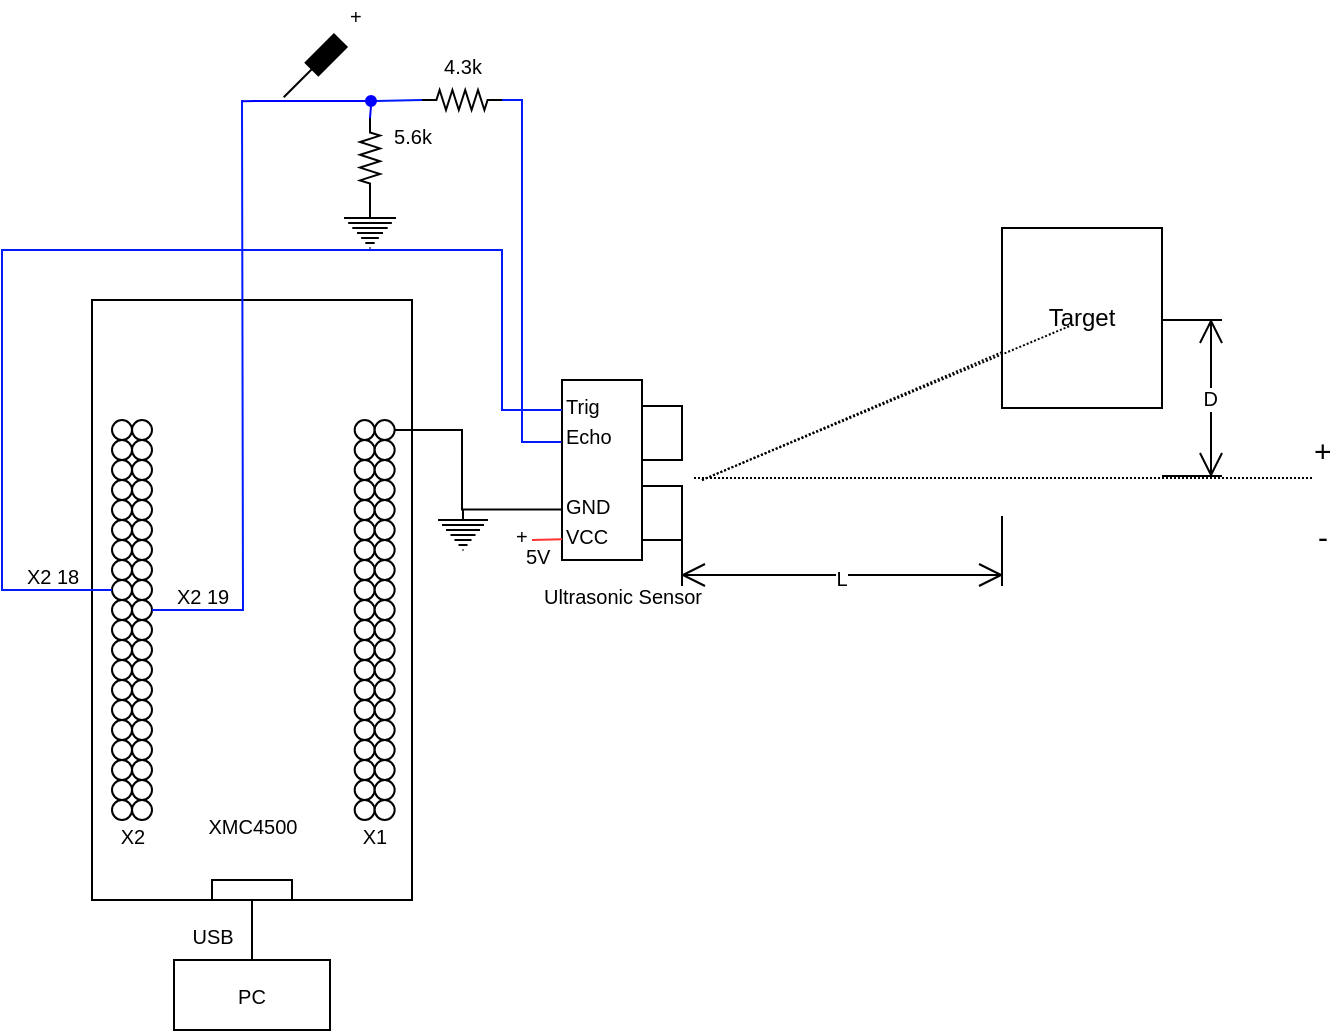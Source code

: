 <mxfile version="13.6.2" type="device" pages="2"><diagram id="d18323a0-8f4e-03e0-718f-3ed77b151b20" name="Circuit"><mxGraphModel dx="925" dy="632" grid="1" gridSize="10" guides="1" tooltips="1" connect="1" arrows="1" fold="1" page="1" pageScale="1" pageWidth="826" pageHeight="1169" math="0" shadow="0"><root><mxCell id="0"/><mxCell id="1" parent="0"/><mxCell id="71e8b754fde07c8-1" value="" style="endArrow=none;html=1;strokeColor=#000000;strokeWidth=1;fontFamily=Helvetica;fontSize=12;fontColor=#000000;dashed=1;dashPattern=1 1;" parent="1" edge="1"><mxGeometry width="50" height="50" relative="1" as="geometry"><mxPoint x="466" y="309" as="sourcePoint"/><mxPoint x="776" y="309" as="targetPoint"/></mxGeometry></mxCell><mxCell id="1975bbca6382c4e8-42" value="" style="rounded=0;whiteSpace=wrap;html=1;shadow=0;strokeWidth=1;align=center;" parent="1" vertex="1"><mxGeometry x="165" y="220" width="160" height="300" as="geometry"/></mxCell><mxCell id="1975bbca6382c4e8-2" value="" style="ellipse;whiteSpace=wrap;html=1;shadow=0;strokeWidth=1;align=center;" parent="1" vertex="1"><mxGeometry x="175" y="280" width="10" height="10" as="geometry"/></mxCell><mxCell id="1975bbca6382c4e8-3" value="" style="ellipse;whiteSpace=wrap;html=1;shadow=0;strokeWidth=1;align=center;" parent="1" vertex="1"><mxGeometry x="185" y="280" width="10" height="10" as="geometry"/></mxCell><mxCell id="1975bbca6382c4e8-4" value="" style="ellipse;whiteSpace=wrap;html=1;shadow=0;strokeWidth=1;align=center;" parent="1" vertex="1"><mxGeometry x="175" y="290" width="10" height="10" as="geometry"/></mxCell><mxCell id="1975bbca6382c4e8-5" value="" style="ellipse;whiteSpace=wrap;html=1;shadow=0;strokeWidth=1;align=center;" parent="1" vertex="1"><mxGeometry x="185" y="290" width="10" height="10" as="geometry"/></mxCell><mxCell id="1975bbca6382c4e8-6" value="" style="ellipse;whiteSpace=wrap;html=1;shadow=0;strokeWidth=1;align=center;" parent="1" vertex="1"><mxGeometry x="175" y="300" width="10" height="10" as="geometry"/></mxCell><mxCell id="1975bbca6382c4e8-7" value="" style="ellipse;whiteSpace=wrap;html=1;shadow=0;strokeWidth=1;align=center;" parent="1" vertex="1"><mxGeometry x="185" y="300" width="10" height="10" as="geometry"/></mxCell><mxCell id="1975bbca6382c4e8-8" value="" style="ellipse;whiteSpace=wrap;html=1;shadow=0;strokeWidth=1;align=center;" parent="1" vertex="1"><mxGeometry x="175" y="310" width="10" height="10" as="geometry"/></mxCell><mxCell id="1975bbca6382c4e8-9" value="" style="ellipse;whiteSpace=wrap;html=1;shadow=0;strokeWidth=1;align=center;" parent="1" vertex="1"><mxGeometry x="185" y="310" width="10" height="10" as="geometry"/></mxCell><mxCell id="1975bbca6382c4e8-10" value="" style="ellipse;whiteSpace=wrap;html=1;shadow=0;strokeWidth=1;align=center;" parent="1" vertex="1"><mxGeometry x="175" y="320" width="10" height="10" as="geometry"/></mxCell><mxCell id="1975bbca6382c4e8-11" value="" style="ellipse;whiteSpace=wrap;html=1;shadow=0;strokeWidth=1;align=center;" parent="1" vertex="1"><mxGeometry x="185" y="320" width="10" height="10" as="geometry"/></mxCell><mxCell id="1975bbca6382c4e8-12" value="" style="ellipse;whiteSpace=wrap;html=1;shadow=0;strokeWidth=1;align=center;" parent="1" vertex="1"><mxGeometry x="175" y="330" width="10" height="10" as="geometry"/></mxCell><mxCell id="1975bbca6382c4e8-13" value="" style="ellipse;whiteSpace=wrap;html=1;shadow=0;strokeWidth=1;align=center;" parent="1" vertex="1"><mxGeometry x="185" y="330" width="10" height="10" as="geometry"/></mxCell><mxCell id="1975bbca6382c4e8-14" value="" style="ellipse;whiteSpace=wrap;html=1;shadow=0;strokeWidth=1;align=center;" parent="1" vertex="1"><mxGeometry x="175" y="340" width="10" height="10" as="geometry"/></mxCell><mxCell id="1975bbca6382c4e8-15" value="" style="ellipse;whiteSpace=wrap;html=1;shadow=0;strokeWidth=1;align=center;" parent="1" vertex="1"><mxGeometry x="185" y="340" width="10" height="10" as="geometry"/></mxCell><mxCell id="1975bbca6382c4e8-16" value="" style="ellipse;whiteSpace=wrap;html=1;shadow=0;strokeWidth=1;align=center;" parent="1" vertex="1"><mxGeometry x="175" y="350" width="10" height="10" as="geometry"/></mxCell><mxCell id="1975bbca6382c4e8-17" value="" style="ellipse;whiteSpace=wrap;html=1;shadow=0;strokeWidth=1;align=center;" parent="1" vertex="1"><mxGeometry x="185" y="350" width="10" height="10" as="geometry"/></mxCell><mxCell id="1975bbca6382c4e8-18" value="" style="ellipse;whiteSpace=wrap;html=1;shadow=0;strokeWidth=1;align=center;" parent="1" vertex="1"><mxGeometry x="175" y="360" width="10" height="10" as="geometry"/></mxCell><mxCell id="1975bbca6382c4e8-19" value="" style="ellipse;whiteSpace=wrap;html=1;shadow=0;strokeWidth=1;align=center;" parent="1" vertex="1"><mxGeometry x="185" y="360" width="10" height="10" as="geometry"/></mxCell><mxCell id="1975bbca6382c4e8-20" value="" style="ellipse;whiteSpace=wrap;html=1;shadow=0;strokeWidth=1;align=center;" parent="1" vertex="1"><mxGeometry x="175" y="370" width="10" height="10" as="geometry"/></mxCell><mxCell id="1975bbca6382c4e8-21" value="" style="ellipse;whiteSpace=wrap;html=1;shadow=0;strokeWidth=1;align=center;" parent="1" vertex="1"><mxGeometry x="185" y="370" width="10" height="10" as="geometry"/></mxCell><mxCell id="1975bbca6382c4e8-22" value="" style="ellipse;whiteSpace=wrap;html=1;shadow=0;strokeWidth=1;align=center;" parent="1" vertex="1"><mxGeometry x="175" y="380" width="10" height="10" as="geometry"/></mxCell><mxCell id="1975bbca6382c4e8-23" value="" style="ellipse;whiteSpace=wrap;html=1;shadow=0;strokeWidth=1;align=center;" parent="1" vertex="1"><mxGeometry x="185" y="380" width="10" height="10" as="geometry"/></mxCell><mxCell id="1975bbca6382c4e8-24" value="" style="ellipse;whiteSpace=wrap;html=1;shadow=0;strokeWidth=1;align=center;" parent="1" vertex="1"><mxGeometry x="175" y="390" width="10" height="10" as="geometry"/></mxCell><mxCell id="1975bbca6382c4e8-25" value="" style="ellipse;whiteSpace=wrap;html=1;shadow=0;strokeWidth=1;align=center;" parent="1" vertex="1"><mxGeometry x="185" y="390" width="10" height="10" as="geometry"/></mxCell><mxCell id="1975bbca6382c4e8-26" value="" style="ellipse;whiteSpace=wrap;html=1;shadow=0;strokeWidth=1;align=center;" parent="1" vertex="1"><mxGeometry x="175" y="400" width="10" height="10" as="geometry"/></mxCell><mxCell id="1975bbca6382c4e8-27" value="" style="ellipse;whiteSpace=wrap;html=1;shadow=0;strokeWidth=1;align=center;" parent="1" vertex="1"><mxGeometry x="185" y="400" width="10" height="10" as="geometry"/></mxCell><mxCell id="1975bbca6382c4e8-28" value="" style="ellipse;whiteSpace=wrap;html=1;shadow=0;strokeWidth=1;align=center;" parent="1" vertex="1"><mxGeometry x="175" y="410" width="10" height="10" as="geometry"/></mxCell><mxCell id="1975bbca6382c4e8-29" value="" style="ellipse;whiteSpace=wrap;html=1;shadow=0;strokeWidth=1;align=center;" parent="1" vertex="1"><mxGeometry x="185" y="410" width="10" height="10" as="geometry"/></mxCell><mxCell id="1975bbca6382c4e8-30" value="" style="ellipse;whiteSpace=wrap;html=1;shadow=0;strokeWidth=1;align=center;" parent="1" vertex="1"><mxGeometry x="175" y="420" width="10" height="10" as="geometry"/></mxCell><mxCell id="1975bbca6382c4e8-31" value="" style="ellipse;whiteSpace=wrap;html=1;shadow=0;strokeWidth=1;align=center;" parent="1" vertex="1"><mxGeometry x="185" y="420" width="10" height="10" as="geometry"/></mxCell><mxCell id="1975bbca6382c4e8-32" value="" style="ellipse;whiteSpace=wrap;html=1;shadow=0;strokeWidth=1;align=center;" parent="1" vertex="1"><mxGeometry x="175" y="430" width="10" height="10" as="geometry"/></mxCell><mxCell id="1975bbca6382c4e8-33" value="" style="ellipse;whiteSpace=wrap;html=1;shadow=0;strokeWidth=1;align=center;" parent="1" vertex="1"><mxGeometry x="185" y="430" width="10" height="10" as="geometry"/></mxCell><mxCell id="1975bbca6382c4e8-34" value="" style="ellipse;whiteSpace=wrap;html=1;shadow=0;strokeWidth=1;align=center;" parent="1" vertex="1"><mxGeometry x="175" y="440" width="10" height="10" as="geometry"/></mxCell><mxCell id="1975bbca6382c4e8-35" value="" style="ellipse;whiteSpace=wrap;html=1;shadow=0;strokeWidth=1;align=center;" parent="1" vertex="1"><mxGeometry x="185" y="440" width="10" height="10" as="geometry"/></mxCell><mxCell id="1975bbca6382c4e8-36" value="" style="ellipse;whiteSpace=wrap;html=1;shadow=0;strokeWidth=1;align=center;" parent="1" vertex="1"><mxGeometry x="175" y="450" width="10" height="10" as="geometry"/></mxCell><mxCell id="1975bbca6382c4e8-37" value="" style="ellipse;whiteSpace=wrap;html=1;shadow=0;strokeWidth=1;align=center;" parent="1" vertex="1"><mxGeometry x="185" y="450" width="10" height="10" as="geometry"/></mxCell><mxCell id="1975bbca6382c4e8-38" value="" style="ellipse;whiteSpace=wrap;html=1;shadow=0;strokeWidth=1;align=center;" parent="1" vertex="1"><mxGeometry x="175" y="460" width="10" height="10" as="geometry"/></mxCell><mxCell id="1975bbca6382c4e8-39" value="" style="ellipse;whiteSpace=wrap;html=1;shadow=0;strokeWidth=1;align=center;" parent="1" vertex="1"><mxGeometry x="185" y="460" width="10" height="10" as="geometry"/></mxCell><mxCell id="1975bbca6382c4e8-40" value="" style="ellipse;whiteSpace=wrap;html=1;shadow=0;strokeWidth=1;align=center;" parent="1" vertex="1"><mxGeometry x="175" y="470" width="10" height="10" as="geometry"/></mxCell><mxCell id="1975bbca6382c4e8-41" value="" style="ellipse;whiteSpace=wrap;html=1;shadow=0;strokeWidth=1;align=center;" parent="1" vertex="1"><mxGeometry x="185" y="470" width="10" height="10" as="geometry"/></mxCell><mxCell id="1975bbca6382c4e8-43" value="" style="ellipse;whiteSpace=wrap;html=1;shadow=0;strokeWidth=1;align=center;" parent="1" vertex="1"><mxGeometry x="296.333" y="280" width="10" height="10" as="geometry"/></mxCell><mxCell id="1975bbca6382c4e8-44" value="" style="ellipse;whiteSpace=wrap;html=1;shadow=0;strokeWidth=1;align=center;" parent="1" vertex="1"><mxGeometry x="306.333" y="280" width="10" height="10" as="geometry"/></mxCell><mxCell id="1975bbca6382c4e8-45" value="" style="ellipse;whiteSpace=wrap;html=1;shadow=0;strokeWidth=1;align=center;" parent="1" vertex="1"><mxGeometry x="296.333" y="290" width="10" height="10" as="geometry"/></mxCell><mxCell id="1975bbca6382c4e8-46" value="" style="ellipse;whiteSpace=wrap;html=1;shadow=0;strokeWidth=1;align=center;" parent="1" vertex="1"><mxGeometry x="306.333" y="290" width="10" height="10" as="geometry"/></mxCell><mxCell id="1975bbca6382c4e8-47" value="" style="ellipse;whiteSpace=wrap;html=1;shadow=0;strokeWidth=1;align=center;" parent="1" vertex="1"><mxGeometry x="296.333" y="300" width="10" height="10" as="geometry"/></mxCell><mxCell id="1975bbca6382c4e8-48" value="" style="ellipse;whiteSpace=wrap;html=1;shadow=0;strokeWidth=1;align=center;" parent="1" vertex="1"><mxGeometry x="306.333" y="300" width="10" height="10" as="geometry"/></mxCell><mxCell id="1975bbca6382c4e8-49" value="" style="ellipse;whiteSpace=wrap;html=1;shadow=0;strokeWidth=1;align=center;" parent="1" vertex="1"><mxGeometry x="296.333" y="310" width="10" height="10" as="geometry"/></mxCell><mxCell id="1975bbca6382c4e8-50" value="" style="ellipse;whiteSpace=wrap;html=1;shadow=0;strokeWidth=1;align=center;" parent="1" vertex="1"><mxGeometry x="306.333" y="310" width="10" height="10" as="geometry"/></mxCell><mxCell id="1975bbca6382c4e8-51" value="" style="ellipse;whiteSpace=wrap;html=1;shadow=0;strokeWidth=1;align=center;" parent="1" vertex="1"><mxGeometry x="296.333" y="320" width="10" height="10" as="geometry"/></mxCell><mxCell id="1975bbca6382c4e8-52" value="" style="ellipse;whiteSpace=wrap;html=1;shadow=0;strokeWidth=1;align=center;" parent="1" vertex="1"><mxGeometry x="306.333" y="320" width="10" height="10" as="geometry"/></mxCell><mxCell id="1975bbca6382c4e8-53" value="" style="ellipse;whiteSpace=wrap;html=1;shadow=0;strokeWidth=1;align=center;" parent="1" vertex="1"><mxGeometry x="296.333" y="330" width="10" height="10" as="geometry"/></mxCell><mxCell id="1975bbca6382c4e8-54" value="" style="ellipse;whiteSpace=wrap;html=1;shadow=0;strokeWidth=1;align=center;" parent="1" vertex="1"><mxGeometry x="306.333" y="330" width="10" height="10" as="geometry"/></mxCell><mxCell id="1975bbca6382c4e8-55" value="" style="ellipse;whiteSpace=wrap;html=1;shadow=0;strokeWidth=1;align=center;" parent="1" vertex="1"><mxGeometry x="296.333" y="340" width="10" height="10" as="geometry"/></mxCell><mxCell id="1975bbca6382c4e8-56" value="" style="ellipse;whiteSpace=wrap;html=1;shadow=0;strokeWidth=1;align=center;" parent="1" vertex="1"><mxGeometry x="306.333" y="340" width="10" height="10" as="geometry"/></mxCell><mxCell id="1975bbca6382c4e8-57" value="" style="ellipse;whiteSpace=wrap;html=1;shadow=0;strokeWidth=1;align=center;" parent="1" vertex="1"><mxGeometry x="296.333" y="350" width="10" height="10" as="geometry"/></mxCell><mxCell id="1975bbca6382c4e8-58" value="" style="ellipse;whiteSpace=wrap;html=1;shadow=0;strokeWidth=1;align=center;" parent="1" vertex="1"><mxGeometry x="306.333" y="350" width="10" height="10" as="geometry"/></mxCell><mxCell id="1975bbca6382c4e8-59" value="" style="ellipse;whiteSpace=wrap;html=1;shadow=0;strokeWidth=1;align=center;" parent="1" vertex="1"><mxGeometry x="296.333" y="360" width="10" height="10" as="geometry"/></mxCell><mxCell id="1975bbca6382c4e8-60" value="" style="ellipse;whiteSpace=wrap;html=1;shadow=0;strokeWidth=1;align=center;" parent="1" vertex="1"><mxGeometry x="306.333" y="360" width="10" height="10" as="geometry"/></mxCell><mxCell id="1975bbca6382c4e8-61" value="" style="ellipse;whiteSpace=wrap;html=1;shadow=0;strokeWidth=1;align=center;" parent="1" vertex="1"><mxGeometry x="296.333" y="370" width="10" height="10" as="geometry"/></mxCell><mxCell id="1975bbca6382c4e8-62" value="" style="ellipse;whiteSpace=wrap;html=1;shadow=0;strokeWidth=1;align=center;" parent="1" vertex="1"><mxGeometry x="306.333" y="370" width="10" height="10" as="geometry"/></mxCell><mxCell id="1975bbca6382c4e8-63" value="" style="ellipse;whiteSpace=wrap;html=1;shadow=0;strokeWidth=1;align=center;" parent="1" vertex="1"><mxGeometry x="296.333" y="380" width="10" height="10" as="geometry"/></mxCell><mxCell id="1975bbca6382c4e8-64" value="" style="ellipse;whiteSpace=wrap;html=1;shadow=0;strokeWidth=1;align=center;" parent="1" vertex="1"><mxGeometry x="306.333" y="380" width="10" height="10" as="geometry"/></mxCell><mxCell id="1975bbca6382c4e8-65" value="" style="ellipse;whiteSpace=wrap;html=1;shadow=0;strokeWidth=1;align=center;" parent="1" vertex="1"><mxGeometry x="296.333" y="390" width="10" height="10" as="geometry"/></mxCell><mxCell id="1975bbca6382c4e8-66" value="" style="ellipse;whiteSpace=wrap;html=1;shadow=0;strokeWidth=1;align=center;" parent="1" vertex="1"><mxGeometry x="306.333" y="390" width="10" height="10" as="geometry"/></mxCell><mxCell id="1975bbca6382c4e8-67" value="" style="ellipse;whiteSpace=wrap;html=1;shadow=0;strokeWidth=1;align=center;" parent="1" vertex="1"><mxGeometry x="296.333" y="400" width="10" height="10" as="geometry"/></mxCell><mxCell id="1975bbca6382c4e8-68" value="" style="ellipse;whiteSpace=wrap;html=1;shadow=0;strokeWidth=1;align=center;" parent="1" vertex="1"><mxGeometry x="306.333" y="400" width="10" height="10" as="geometry"/></mxCell><mxCell id="1975bbca6382c4e8-69" value="" style="ellipse;whiteSpace=wrap;html=1;shadow=0;strokeWidth=1;align=center;" parent="1" vertex="1"><mxGeometry x="296.333" y="410" width="10" height="10" as="geometry"/></mxCell><mxCell id="1975bbca6382c4e8-70" value="" style="ellipse;whiteSpace=wrap;html=1;shadow=0;strokeWidth=1;align=center;" parent="1" vertex="1"><mxGeometry x="306.333" y="410" width="10" height="10" as="geometry"/></mxCell><mxCell id="1975bbca6382c4e8-71" value="" style="ellipse;whiteSpace=wrap;html=1;shadow=0;strokeWidth=1;align=center;" parent="1" vertex="1"><mxGeometry x="296.333" y="420" width="10" height="10" as="geometry"/></mxCell><mxCell id="1975bbca6382c4e8-72" value="" style="ellipse;whiteSpace=wrap;html=1;shadow=0;strokeWidth=1;align=center;" parent="1" vertex="1"><mxGeometry x="306.333" y="420" width="10" height="10" as="geometry"/></mxCell><mxCell id="1975bbca6382c4e8-73" value="" style="ellipse;whiteSpace=wrap;html=1;shadow=0;strokeWidth=1;align=center;" parent="1" vertex="1"><mxGeometry x="296.333" y="430" width="10" height="10" as="geometry"/></mxCell><mxCell id="1975bbca6382c4e8-74" value="" style="ellipse;whiteSpace=wrap;html=1;shadow=0;strokeWidth=1;align=center;" parent="1" vertex="1"><mxGeometry x="306.333" y="430" width="10" height="10" as="geometry"/></mxCell><mxCell id="1975bbca6382c4e8-75" value="" style="ellipse;whiteSpace=wrap;html=1;shadow=0;strokeWidth=1;align=center;" parent="1" vertex="1"><mxGeometry x="296.333" y="440" width="10" height="10" as="geometry"/></mxCell><mxCell id="1975bbca6382c4e8-76" value="" style="ellipse;whiteSpace=wrap;html=1;shadow=0;strokeWidth=1;align=center;" parent="1" vertex="1"><mxGeometry x="306.333" y="440" width="10" height="10" as="geometry"/></mxCell><mxCell id="1975bbca6382c4e8-77" value="" style="ellipse;whiteSpace=wrap;html=1;shadow=0;strokeWidth=1;align=center;" parent="1" vertex="1"><mxGeometry x="296.333" y="450" width="10" height="10" as="geometry"/></mxCell><mxCell id="1975bbca6382c4e8-78" value="" style="ellipse;whiteSpace=wrap;html=1;shadow=0;strokeWidth=1;align=center;" parent="1" vertex="1"><mxGeometry x="306.333" y="450" width="10" height="10" as="geometry"/></mxCell><mxCell id="1975bbca6382c4e8-79" value="" style="ellipse;whiteSpace=wrap;html=1;shadow=0;strokeWidth=1;align=center;" parent="1" vertex="1"><mxGeometry x="296.333" y="460" width="10" height="10" as="geometry"/></mxCell><mxCell id="1975bbca6382c4e8-80" value="" style="ellipse;whiteSpace=wrap;html=1;shadow=0;strokeWidth=1;align=center;" parent="1" vertex="1"><mxGeometry x="306.333" y="460" width="10" height="10" as="geometry"/></mxCell><mxCell id="1975bbca6382c4e8-81" value="" style="ellipse;whiteSpace=wrap;html=1;shadow=0;strokeWidth=1;align=center;" parent="1" vertex="1"><mxGeometry x="296.333" y="470" width="10" height="10" as="geometry"/></mxCell><mxCell id="1975bbca6382c4e8-82" value="" style="ellipse;whiteSpace=wrap;html=1;shadow=0;strokeWidth=1;align=center;" parent="1" vertex="1"><mxGeometry x="306.333" y="470" width="10" height="10" as="geometry"/></mxCell><mxCell id="1975bbca6382c4e8-83" value="" style="rounded=0;whiteSpace=wrap;html=1;shadow=0;strokeWidth=1;align=center;" parent="1" vertex="1"><mxGeometry x="225" y="510" width="40" height="10" as="geometry"/></mxCell><mxCell id="1975bbca6382c4e8-84" value="USB" style="text;html=1;resizable=0;points=[];autosize=1;align=center;verticalAlign=top;spacingTop=-4;fontSize=10;" parent="1" vertex="1"><mxGeometry x="205" y="530" width="40" height="20" as="geometry"/></mxCell><mxCell id="1975bbca6382c4e8-85" value="XMC4500" style="text;html=1;resizable=0;points=[];autosize=1;align=center;verticalAlign=top;spacingTop=-4;fontSize=10;" parent="1" vertex="1"><mxGeometry x="215" y="475" width="60" height="10" as="geometry"/></mxCell><mxCell id="1975bbca6382c4e8-86" value="" style="rounded=0;whiteSpace=wrap;html=1;shadow=0;strokeWidth=1;align=center;fontSize=10;" parent="1" vertex="1"><mxGeometry x="400" y="260" width="40" height="90" as="geometry"/></mxCell><mxCell id="1975bbca6382c4e8-88" value="Target" style="rounded=0;whiteSpace=wrap;html=1;shadow=0;strokeWidth=1;align=center;" parent="1" vertex="1"><mxGeometry x="620" y="184" width="80" height="90" as="geometry"/></mxCell><mxCell id="1975bbca6382c4e8-93" value="Ultrasonic Sensor" style="text;html=1;resizable=0;points=[];autosize=1;align=center;verticalAlign=top;spacingTop=-4;fontSize=10;" parent="1" vertex="1"><mxGeometry x="385" y="360" width="90" height="10" as="geometry"/></mxCell><mxCell id="1975bbca6382c4e8-97" style="edgeStyle=orthogonalEdgeStyle;rounded=0;html=1;entryX=0;entryY=0.167;entryPerimeter=0;endArrow=none;endFill=0;jettySize=auto;orthogonalLoop=1;strokeColor=#001AFF;strokeWidth=1;fontSize=10;" parent="1" target="1975bbca6382c4e8-86" edge="1"><mxGeometry relative="1" as="geometry"><Array as="points"><mxPoint x="370" y="195"/><mxPoint x="370" y="275"/></Array><mxPoint x="292" y="195" as="sourcePoint"/></mxGeometry></mxCell><mxCell id="1975bbca6382c4e8-98" value="X2" style="text;html=1;resizable=0;points=[];autosize=1;align=center;verticalAlign=top;spacingTop=-4;fontSize=10;" parent="1" vertex="1"><mxGeometry x="170" y="480" width="30" height="10" as="geometry"/></mxCell><mxCell id="1975bbca6382c4e8-99" value="X1" style="text;html=1;resizable=0;points=[];autosize=1;align=center;verticalAlign=top;spacingTop=-4;fontSize=10;" parent="1" vertex="1"><mxGeometry x="291" y="480" width="30" height="10" as="geometry"/></mxCell><mxCell id="323f25a9deacc92e-1" value="VCC" style="text;html=1;resizable=0;points=[];autosize=1;align=left;verticalAlign=top;spacingTop=-4;fontSize=10;" parent="1" vertex="1"><mxGeometry x="400" y="330" width="40" height="10" as="geometry"/></mxCell><mxCell id="323f25a9deacc92e-2" value="GND" style="text;html=1;resizable=0;points=[];autosize=1;align=left;verticalAlign=top;spacingTop=-4;fontSize=10;" parent="1" vertex="1"><mxGeometry x="400" y="315" width="40" height="10" as="geometry"/></mxCell><mxCell id="323f25a9deacc92e-3" value="Echo" style="text;html=1;resizable=0;points=[];autosize=1;align=left;verticalAlign=top;spacingTop=-4;fontSize=10;" parent="1" vertex="1"><mxGeometry x="400" y="280" width="40" height="10" as="geometry"/></mxCell><mxCell id="323f25a9deacc92e-4" value="Trig" style="text;html=1;resizable=0;points=[];autosize=1;align=left;verticalAlign=top;spacingTop=-4;fontSize=10;" parent="1" vertex="1"><mxGeometry x="400" y="265" width="30" height="10" as="geometry"/></mxCell><mxCell id="16f1e630dbcb66ab-1" value="" style="rounded=0;whiteSpace=wrap;html=1;shadow=0;strokeWidth=1;fillColor=#FFFFFF;fontSize=10;align=center;" parent="1" vertex="1"><mxGeometry x="440" y="273" width="20" height="27" as="geometry"/></mxCell><mxCell id="16f1e630dbcb66ab-2" value="" style="rounded=0;whiteSpace=wrap;html=1;shadow=0;strokeWidth=1;fillColor=#FFFFFF;fontSize=10;align=center;" parent="1" vertex="1"><mxGeometry x="440" y="313" width="20" height="27" as="geometry"/></mxCell><mxCell id="16f1e630dbcb66ab-3" value="" style="verticalLabelPosition=bottom;shadow=0;dashed=0;align=center;fillColor=#ffffff;html=1;verticalAlign=top;strokeWidth=1;shape=mxgraph.electrical.resistors.resistor_2;fontSize=10;rotation=90;" parent="1" vertex="1"><mxGeometry x="284" y="144" width="40" height="10" as="geometry"/></mxCell><mxCell id="16f1e630dbcb66ab-5" value="" style="verticalLabelPosition=bottom;shadow=0;dashed=0;align=center;fillColor=#ffffff;html=1;verticalAlign=top;strokeWidth=1;shape=mxgraph.electrical.resistors.resistor_2;fontSize=10;" parent="1" vertex="1"><mxGeometry x="330" y="115" width="40" height="10" as="geometry"/></mxCell><mxCell id="2d0954e3480a702f-3" style="rounded=0;html=1;exitX=0.5;exitY=0;exitPerimeter=0;entryX=1;entryY=0.5;entryPerimeter=0;endArrow=none;endFill=0;jettySize=auto;orthogonalLoop=1;strokeColor=#000000;strokeWidth=1;fontSize=10;" parent="1" source="2d0954e3480a702f-1" target="16f1e630dbcb66ab-3" edge="1"><mxGeometry relative="1" as="geometry"/></mxCell><mxCell id="2d0954e3480a702f-1" value="" style="verticalLabelPosition=bottom;shadow=0;dashed=0;align=center;fillColor=#ffffff;html=1;verticalAlign=top;strokeWidth=1;shape=mxgraph.electrical.signal_sources.protective_earth;fontSize=10;" parent="1" vertex="1"><mxGeometry x="291" y="174" width="26" height="20" as="geometry"/></mxCell><mxCell id="2d0954e3480a702f-4" style="edgeStyle=orthogonalEdgeStyle;rounded=0;html=1;exitX=0;exitY=0.5;endArrow=none;endFill=0;jettySize=auto;orthogonalLoop=1;strokeColor=#001AFF;strokeWidth=1;fontSize=10;" parent="1" source="1975bbca6382c4e8-18" edge="1"><mxGeometry relative="1" as="geometry"><Array as="points"><mxPoint x="120" y="365"/><mxPoint x="120" y="195"/></Array><mxPoint x="174.935" y="364.968" as="sourcePoint"/><mxPoint x="292" y="195" as="targetPoint"/></mxGeometry></mxCell><mxCell id="2d0954e3480a702f-7" style="edgeStyle=none;rounded=0;html=1;exitX=1;exitY=0.5;entryX=0;entryY=0.5;entryPerimeter=0;endArrow=none;endFill=0;jettySize=auto;orthogonalLoop=1;strokeColor=#001AFF;strokeWidth=1;fontSize=10;fontColor=#000000;" parent="1" source="72f4603831cb93c9-16" target="16f1e630dbcb66ab-5" edge="1"><mxGeometry relative="1" as="geometry"/></mxCell><mxCell id="2d0954e3480a702f-9" style="edgeStyle=orthogonalEdgeStyle;rounded=0;html=1;exitX=1;exitY=0.5;exitPerimeter=0;entryX=-0.008;entryY=1.1;endArrow=none;endFill=0;jettySize=auto;orthogonalLoop=1;strokeColor=#001AFF;strokeWidth=1;fontSize=10;entryPerimeter=0;fontColor=#000000;" parent="1" source="16f1e630dbcb66ab-5" target="323f25a9deacc92e-3" edge="1"><mxGeometry relative="1" as="geometry"><Array as="points"><mxPoint x="380" y="120"/><mxPoint x="380" y="291"/></Array></mxGeometry></mxCell><mxCell id="2d0954e3480a702f-10" value="5.6k" style="text;html=1;resizable=0;points=[];autosize=1;align=center;verticalAlign=top;spacingTop=-4;fontSize=10;" parent="1" vertex="1"><mxGeometry x="310" y="130" width="30" height="10" as="geometry"/></mxCell><mxCell id="2d0954e3480a702f-11" value="4.3k" style="text;html=1;resizable=0;points=[];autosize=1;align=center;verticalAlign=top;spacingTop=-4;fontSize=10;" parent="1" vertex="1"><mxGeometry x="335" y="95" width="30" height="10" as="geometry"/></mxCell><mxCell id="2d0954e3480a702f-12" value="L" style="shape=dimension;whiteSpace=wrap;html=1;align=center;points=[];verticalAlign=bottom;spacingBottom=-5;labelBackgroundColor=#ffffff;shadow=0;strokeWidth=1;fillColor=#FFFFFF;fontSize=10;" parent="1" vertex="1"><mxGeometry x="460" y="328" width="160" height="35" as="geometry"/></mxCell><mxCell id="2d0954e3480a702f-14" value="X2 18" style="text;html=1;resizable=0;points=[];autosize=1;align=center;verticalAlign=top;spacingTop=-4;fontSize=10;" parent="1" vertex="1"><mxGeometry x="125" y="350" width="40" height="10" as="geometry"/></mxCell><mxCell id="2d0954e3480a702f-15" value="X2 19" style="text;html=1;resizable=0;points=[];autosize=1;align=center;verticalAlign=top;spacingTop=-4;fontSize=10;" parent="1" vertex="1"><mxGeometry x="200" y="360" width="40" height="10" as="geometry"/></mxCell><mxCell id="2d0954e3480a702f-20" value="D" style="shape=dimension;direction=north;whiteSpace=wrap;html=1;align=right;points=[];verticalAlign=middle;labelBackgroundColor=#ffffff;shadow=0;strokeWidth=1;fillColor=#FFFFFF;fontSize=10;fontColor=#000000;" parent="1" vertex="1"><mxGeometry x="700" y="230" width="30" height="78" as="geometry"/></mxCell><mxCell id="2d0954e3480a702f-22" value="+" style="text;html=1;resizable=0;points=[];autosize=1;align=left;verticalAlign=top;spacingTop=-4;fontSize=15;fontColor=#000000;" parent="1" vertex="1"><mxGeometry x="774" y="284" width="16" height="12" as="geometry"/></mxCell><mxCell id="2d0954e3480a702f-23" value="-" style="text;html=1;resizable=0;points=[];autosize=1;align=left;verticalAlign=top;spacingTop=-4;fontSize=15;fontColor=#000000;" parent="1" vertex="1"><mxGeometry x="776" y="327" width="13" height="12" as="geometry"/></mxCell><mxCell id="356d7291a00a5fa7-1" value="PC" style="rounded=0;whiteSpace=wrap;html=1;shadow=0;strokeWidth=1;align=center;fontSize=10;" parent="1" vertex="1"><mxGeometry x="206" y="550" width="78" height="35" as="geometry"/></mxCell><mxCell id="356d7291a00a5fa7-2" style="edgeStyle=orthogonalEdgeStyle;rounded=0;html=1;exitX=0.5;exitY=1;entryX=0.5;entryY=0;endArrow=none;endFill=0;jettySize=auto;orthogonalLoop=1;strokeColor=#000000;strokeWidth=1;fontSize=10;fontColor=#000000;" parent="1" source="1975bbca6382c4e8-83" target="356d7291a00a5fa7-1" edge="1"><mxGeometry relative="1" as="geometry"/></mxCell><mxCell id="72f4603831cb93c9-1" style="edgeStyle=orthogonalEdgeStyle;rounded=0;html=1;exitX=1;exitY=0.5;entryX=-0.004;entryY=0.97;entryPerimeter=0;startArrow=none;startFill=0;startSize=6;endArrow=none;endFill=0;endSize=6;jettySize=auto;orthogonalLoop=1;strokeColor=#000000;strokeWidth=1;fontSize=10;fontColor=#000000;" parent="1" source="1975bbca6382c4e8-44" target="323f25a9deacc92e-2" edge="1"><mxGeometry relative="1" as="geometry"><Array as="points"><mxPoint x="350" y="285"/><mxPoint x="350" y="325"/></Array></mxGeometry></mxCell><mxCell id="72f4603831cb93c9-2" value="" style="verticalLabelPosition=bottom;shadow=0;dashed=0;align=center;fillColor=#ffffff;html=1;verticalAlign=top;strokeWidth=1;shape=mxgraph.electrical.signal_sources.protective_earth;fontSize=10;fontColor=#000000;" parent="1" vertex="1"><mxGeometry x="338" y="325" width="25" height="20" as="geometry"/></mxCell><mxCell id="72f4603831cb93c9-3" style="rounded=0;html=1;entryX=-0.004;entryY=0.97;entryPerimeter=0;startArrow=none;startFill=0;startSize=6;endArrow=none;endFill=0;endSize=6;jettySize=auto;orthogonalLoop=1;strokeColor=#FF3333;strokeWidth=1;fontSize=10;fontColor=#000000;" parent="1" edge="1"><mxGeometry relative="1" as="geometry"><mxPoint x="385" y="340" as="sourcePoint"/><mxPoint x="400" y="339.667" as="targetPoint"/></mxGeometry></mxCell><mxCell id="72f4603831cb93c9-4" value="+" style="text;html=1;resizable=0;points=[];autosize=1;align=left;verticalAlign=top;spacingTop=-4;fontSize=10;fontColor=#000000;" parent="1" vertex="1"><mxGeometry x="375" y="330" width="20" height="10" as="geometry"/></mxCell><mxCell id="72f4603831cb93c9-5" value="5V" style="text;html=1;resizable=0;points=[];autosize=1;align=left;verticalAlign=top;spacingTop=-4;fontSize=10;fontColor=#000000;" parent="1" vertex="1"><mxGeometry x="380" y="340" width="30" height="10" as="geometry"/></mxCell><mxCell id="72f4603831cb93c9-11" style="rounded=0;html=1;exitX=1;exitY=0.5;endArrow=none;endFill=0;jettySize=auto;orthogonalLoop=1;strokeColor=#001AFF;strokeWidth=1;fontSize=10;edgeStyle=orthogonalEdgeStyle;" parent="1" source="1975bbca6382c4e8-21" edge="1"><mxGeometry relative="1" as="geometry"><mxPoint x="240" y="120" as="targetPoint"/><mxPoint x="194.935" y="375.032" as="sourcePoint"/></mxGeometry></mxCell><mxCell id="72f4603831cb93c9-12" value="" style="verticalLabelPosition=bottom;shadow=0;dashed=0;align=center;fillColor=#000000;strokeColor=#000000;html=1;verticalAlign=top;strokeWidth=1;shape=mxgraph.electrical.miscellaneous.mf_contact_2;labelBackgroundColor=none;fontSize=10;fontColor=#000000;rotation=-45;" parent="1" vertex="1"><mxGeometry x="255" y="100" width="40" height="9" as="geometry"/></mxCell><mxCell id="72f4603831cb93c9-15" value="+" style="text;html=1;resizable=0;points=[];autosize=1;align=left;verticalAlign=top;spacingTop=-4;fontSize=10;fontColor=#000000;" parent="1" vertex="1"><mxGeometry x="292" y="70" width="20" height="10" as="geometry"/></mxCell><mxCell id="72f4603831cb93c9-16" value="" style="ellipse;whiteSpace=wrap;html=1;aspect=fixed;labelBackgroundColor=none;strokeColor=#0000FF;strokeWidth=1;fillColor=#0000FF;gradientColor=none;fontSize=10;fontColor=#000000;align=center;" parent="1" vertex="1"><mxGeometry x="302" y="118" width="5" height="5" as="geometry"/></mxCell><mxCell id="72f4603831cb93c9-18" style="edgeStyle=orthogonalEdgeStyle;rounded=0;html=1;exitX=0;exitY=0.5;exitPerimeter=0;entryX=0.5;entryY=1;startArrow=none;startFill=0;startSize=6;endArrow=none;endFill=0;endSize=6;jettySize=auto;orthogonalLoop=1;strokeColor=#0000FF;strokeWidth=1;fontSize=10;fontColor=#000000;" parent="1" source="16f1e630dbcb66ab-3" target="72f4603831cb93c9-16" edge="1"><mxGeometry relative="1" as="geometry"/></mxCell><mxCell id="72f4603831cb93c9-19" style="edgeStyle=orthogonalEdgeStyle;rounded=0;html=1;exitX=0;exitY=0.5;startArrow=none;startFill=0;startSize=6;endArrow=none;endFill=0;endSize=6;jettySize=auto;orthogonalLoop=1;strokeColor=#0000FF;strokeWidth=1;fontSize=10;fontColor=#000000;" parent="1" source="72f4603831cb93c9-16" edge="1"><mxGeometry relative="1" as="geometry"><mxPoint x="240" y="120.564" as="targetPoint"/></mxGeometry></mxCell><mxCell id="71e8b754fde07c8-3" value="" style="endArrow=none;html=1;dashed=1;dashPattern=1 1;strokeColor=#000000;strokeWidth=1;fontFamily=Helvetica;fontSize=15;fontColor=#000000;" parent="1" target="1975bbca6382c4e8-88" edge="1"><mxGeometry width="50" height="50" relative="1" as="geometry"><mxPoint x="470" y="310" as="sourcePoint"/><mxPoint x="170" y="610" as="targetPoint"/></mxGeometry></mxCell><mxCell id="71e8b754fde07c8-4" value="" style="endArrow=none;html=1;dashed=1;dashPattern=1 1;strokeColor=#000000;strokeWidth=1;fontFamily=Helvetica;fontSize=15;fontColor=#000000;entryX=0.425;entryY=0.544;entryPerimeter=0;" parent="1" target="1975bbca6382c4e8-88" edge="1"><mxGeometry width="50" height="50" relative="1" as="geometry"><mxPoint x="470" y="310" as="sourcePoint"/><mxPoint x="620" y="246.053" as="targetPoint"/></mxGeometry></mxCell></root></mxGraphModel></diagram><diagram id="34bc88a3-bd5e-ee98-130d-bf9a16c9b30e" name="SWSetup"><mxGraphModel dx="925" dy="632" grid="1" gridSize="10" guides="1" tooltips="1" connect="1" arrows="1" fold="1" page="1" pageScale="1" pageWidth="827" pageHeight="1169" math="0" shadow="0"><root><mxCell id="0"/><mxCell id="1" parent="0"/><mxCell id="331b314b2b90aa8-1" value="main()" style="rounded=1;whiteSpace=wrap;html=1;strokeColor=#000000;strokeWidth=1;fillColor=#FFFFFF;gradientColor=none;fontSize=13;fontColor=#000000;align=center;" parent="1" vertex="1"><mxGeometry x="300" y="310" width="250" height="40" as="geometry"/></mxCell><mxCell id="356d7291a00a5fa7-1" value="dhPWM_0" style="rounded=0;whiteSpace=wrap;html=1;shadow=0;strokeWidth=1;fillColor=#FFFFFF;fontSize=10;fontColor=#000000;align=center;" parent="1" vertex="1"><mxGeometry x="680" y="420" width="120" height="40" as="geometry"/></mxCell><mxCell id="356d7291a00a5fa7-4" value="dhCAPTURE_0" style="rounded=0;whiteSpace=wrap;html=1;shadow=0;strokeWidth=1;fillColor=#FFFFFF;fontSize=10;fontColor=#000000;align=center;" parent="1" vertex="1"><mxGeometry x="60" y="420" width="120" height="40" as="geometry"/></mxCell><mxCell id="356d7291a00a5fa7-5" style="edgeStyle=orthogonalEdgeStyle;rounded=0;html=1;exitX=1;exitY=0.5;entryX=0;entryY=0.5;endArrow=block;endFill=1;jettySize=auto;orthogonalLoop=1;strokeColor=#000000;strokeWidth=1;fontSize=10;fontColor=#000000;" parent="1" target="356d7291a00a5fa7-10" edge="1"><mxGeometry relative="1" as="geometry"><mxPoint x="179.824" y="440.059" as="sourcePoint"/><mxPoint x="350.412" y="439.471" as="targetPoint"/><Array as="points"/></mxGeometry></mxCell><mxCell id="356d7291a00a5fa7-7" value="CapturedTime()" style="text;html=1;resizable=0;points=[];align=center;verticalAlign=middle;labelBackgroundColor=#ffffff;fontSize=10;fontColor=#000000;" parent="356d7291a00a5fa7-5" vertex="1" connectable="0"><mxGeometry x="-0.329" y="-4" relative="1" as="geometry"><mxPoint x="20" y="-4" as="offset"/></mxGeometry></mxCell><mxCell id="356d7291a00a5fa7-6" value="dhSYSTIMER_0" style="rounded=0;whiteSpace=wrap;html=1;shadow=0;strokeWidth=1;fillColor=#FFFFFF;fontSize=10;fontColor=#000000;align=center;" parent="1" vertex="1"><mxGeometry x="680" y="310" width="120" height="40" as="geometry"/></mxCell><mxCell id="356d7291a00a5fa7-8" style="edgeStyle=orthogonalEdgeStyle;rounded=0;html=1;exitX=1;exitY=0.5;entryX=0;entryY=0.5;endArrow=block;endFill=1;jettySize=auto;orthogonalLoop=1;strokeColor=#000000;strokeWidth=1;fontSize=10;fontColor=#000000;" parent="1" source="331b314b2b90aa8-1" target="356d7291a00a5fa7-6" edge="1"><mxGeometry relative="1" as="geometry"><Array as="points"><mxPoint x="600" y="329"/><mxPoint x="600" y="329"/></Array></mxGeometry></mxCell><mxCell id="356d7291a00a5fa7-9" value="CreateTimer()&lt;div&gt;StartTimer()&lt;/div&gt;" style="text;html=1;resizable=0;points=[];align=center;verticalAlign=middle;labelBackgroundColor=#ffffff;fontSize=10;fontColor=#000000;" parent="356d7291a00a5fa7-8" vertex="1" connectable="0"><mxGeometry y="-18" relative="1" as="geometry"><mxPoint x="-10" y="-17" as="offset"/></mxGeometry></mxCell><mxCell id="356d7291a00a5fa7-10" value="[CB_dhSYSTIMER_0_u32SwTimer_60ms]" style="rounded=1;whiteSpace=wrap;html=1;strokeColor=#000000;strokeWidth=1;fillColor=#FFFFFF;gradientColor=none;fontSize=13;fontColor=#000000;align=center;" parent="1" vertex="1"><mxGeometry x="300" y="420" width="250" height="40" as="geometry"/></mxCell><mxCell id="356d7291a00a5fa7-11" style="edgeStyle=orthogonalEdgeStyle;rounded=0;html=1;exitX=0.5;exitY=0;endArrow=none;endFill=0;jettySize=auto;orthogonalLoop=1;strokeColor=#000000;strokeWidth=1;fontSize=10;fontColor=#000000;startArrow=block;startFill=1;" parent="1" source="356d7291a00a5fa7-10" edge="1"><mxGeometry relative="1" as="geometry"><mxPoint x="390" y="400" as="targetPoint"/></mxGeometry></mxCell><mxCell id="356d7291a00a5fa7-12" value="dhSYSTIMER_0" style="text;html=1;resizable=0;points=[];autosize=1;align=left;verticalAlign=top;spacingTop=-4;fontSize=10;fontColor=#000000;" parent="1" vertex="1"><mxGeometry x="310" y="392" width="90" height="10" as="geometry"/></mxCell></root></mxGraphModel></diagram></mxfile>